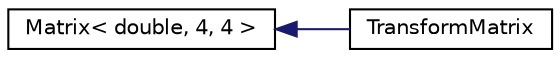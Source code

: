digraph "Graphical Class Hierarchy"
{
  edge [fontname="Helvetica",fontsize="10",labelfontname="Helvetica",labelfontsize="10"];
  node [fontname="Helvetica",fontsize="10",shape=record];
  rankdir="LR";
  Node1 [label="Matrix\< double, 4, 4 \>",height=0.2,width=0.4,color="black", fillcolor="white", style="filled",URL="$classMatrix.html"];
  Node1 -> Node2 [dir="back",color="midnightblue",fontsize="10",style="solid",fontname="Helvetica"];
  Node2 [label="TransformMatrix",height=0.2,width=0.4,color="black", fillcolor="white", style="filled",URL="$classTransformMatrix.html",tooltip="Homogeneous Transformation Matrix."];
}
